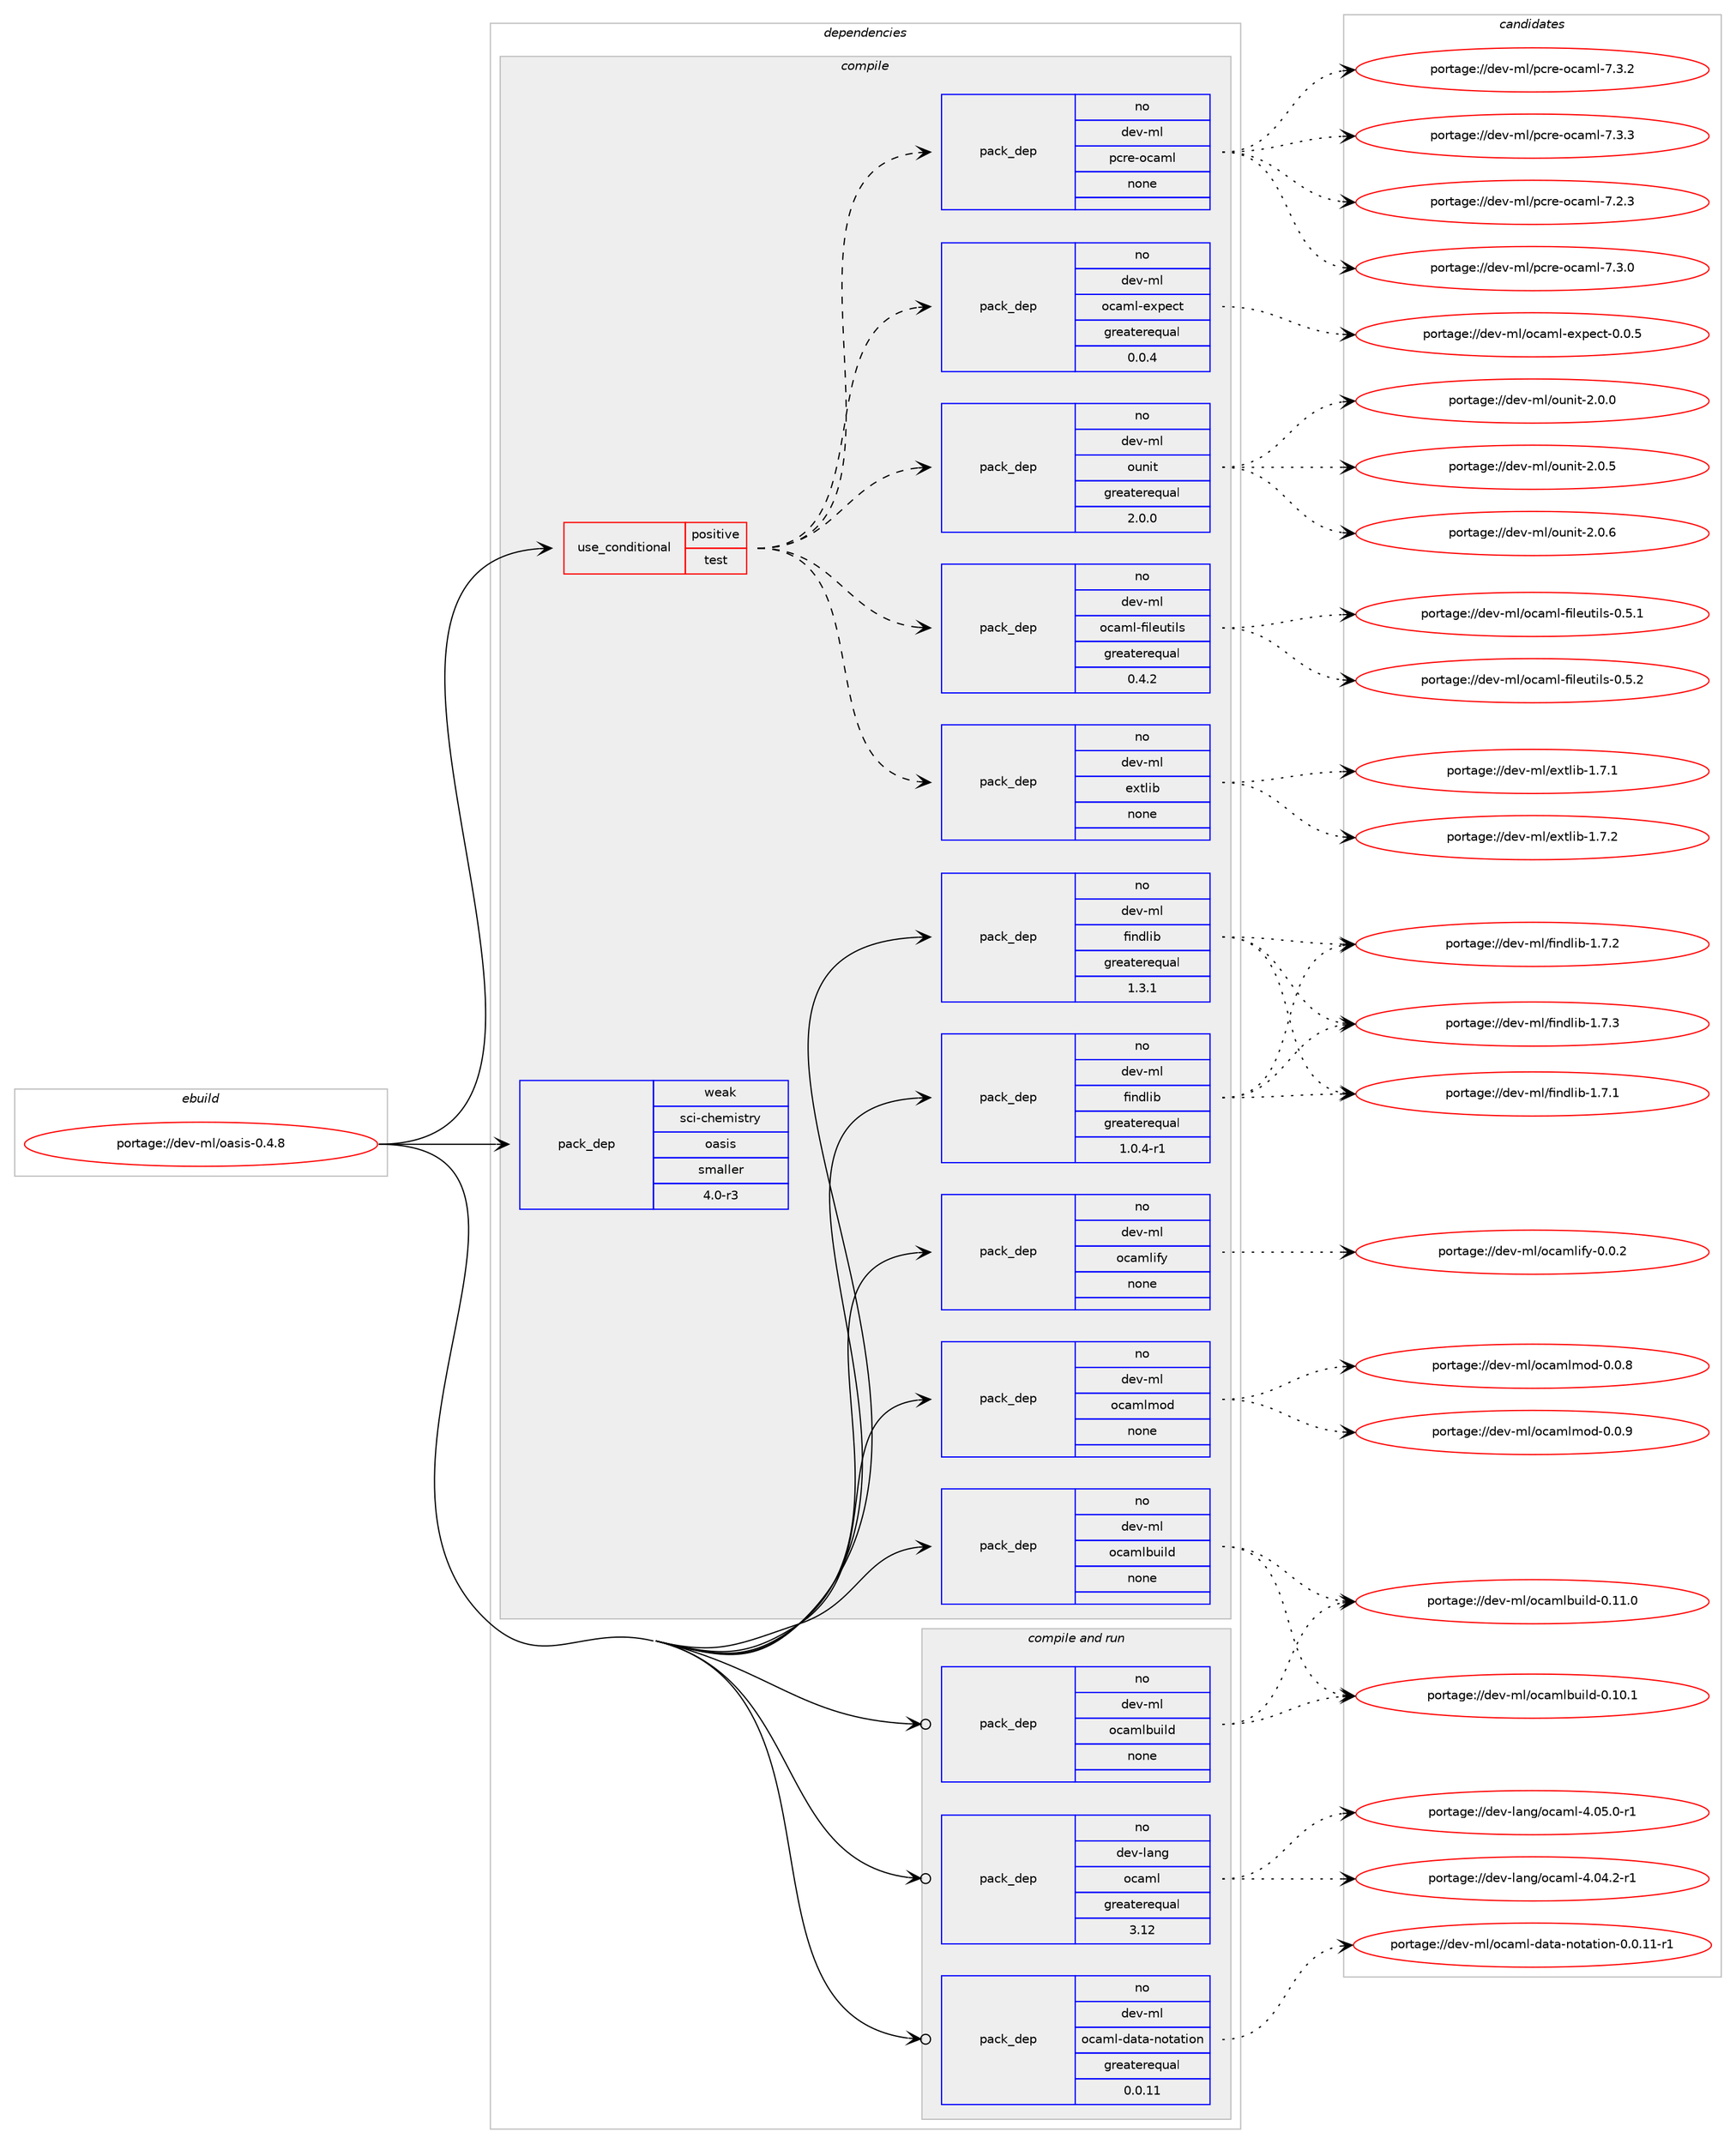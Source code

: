 digraph prolog {

# *************
# Graph options
# *************

newrank=true;
concentrate=true;
compound=true;
graph [rankdir=LR,fontname=Helvetica,fontsize=10,ranksep=1.5];#, ranksep=2.5, nodesep=0.2];
edge  [arrowhead=vee];
node  [fontname=Helvetica,fontsize=10];

# **********
# The ebuild
# **********

subgraph cluster_leftcol {
color=gray;
rank=same;
label=<<i>ebuild</i>>;
id [label="portage://dev-ml/oasis-0.4.8", color=red, width=4, href="../dev-ml/oasis-0.4.8.svg"];
}

# ****************
# The dependencies
# ****************

subgraph cluster_midcol {
color=gray;
label=<<i>dependencies</i>>;
subgraph cluster_compile {
fillcolor="#eeeeee";
style=filled;
label=<<i>compile</i>>;
subgraph cond22418 {
dependency106842 [label=<<TABLE BORDER="0" CELLBORDER="1" CELLSPACING="0" CELLPADDING="4"><TR><TD ROWSPAN="3" CELLPADDING="10">use_conditional</TD></TR><TR><TD>positive</TD></TR><TR><TD>test</TD></TR></TABLE>>, shape=none, color=red];
subgraph pack81263 {
dependency106843 [label=<<TABLE BORDER="0" CELLBORDER="1" CELLSPACING="0" CELLPADDING="4" WIDTH="220"><TR><TD ROWSPAN="6" CELLPADDING="30">pack_dep</TD></TR><TR><TD WIDTH="110">no</TD></TR><TR><TD>dev-ml</TD></TR><TR><TD>ocaml-fileutils</TD></TR><TR><TD>greaterequal</TD></TR><TR><TD>0.4.2</TD></TR></TABLE>>, shape=none, color=blue];
}
dependency106842:e -> dependency106843:w [weight=20,style="dashed",arrowhead="vee"];
subgraph pack81264 {
dependency106844 [label=<<TABLE BORDER="0" CELLBORDER="1" CELLSPACING="0" CELLPADDING="4" WIDTH="220"><TR><TD ROWSPAN="6" CELLPADDING="30">pack_dep</TD></TR><TR><TD WIDTH="110">no</TD></TR><TR><TD>dev-ml</TD></TR><TR><TD>ounit</TD></TR><TR><TD>greaterequal</TD></TR><TR><TD>2.0.0</TD></TR></TABLE>>, shape=none, color=blue];
}
dependency106842:e -> dependency106844:w [weight=20,style="dashed",arrowhead="vee"];
subgraph pack81265 {
dependency106845 [label=<<TABLE BORDER="0" CELLBORDER="1" CELLSPACING="0" CELLPADDING="4" WIDTH="220"><TR><TD ROWSPAN="6" CELLPADDING="30">pack_dep</TD></TR><TR><TD WIDTH="110">no</TD></TR><TR><TD>dev-ml</TD></TR><TR><TD>ocaml-expect</TD></TR><TR><TD>greaterequal</TD></TR><TR><TD>0.0.4</TD></TR></TABLE>>, shape=none, color=blue];
}
dependency106842:e -> dependency106845:w [weight=20,style="dashed",arrowhead="vee"];
subgraph pack81266 {
dependency106846 [label=<<TABLE BORDER="0" CELLBORDER="1" CELLSPACING="0" CELLPADDING="4" WIDTH="220"><TR><TD ROWSPAN="6" CELLPADDING="30">pack_dep</TD></TR><TR><TD WIDTH="110">no</TD></TR><TR><TD>dev-ml</TD></TR><TR><TD>pcre-ocaml</TD></TR><TR><TD>none</TD></TR><TR><TD></TD></TR></TABLE>>, shape=none, color=blue];
}
dependency106842:e -> dependency106846:w [weight=20,style="dashed",arrowhead="vee"];
subgraph pack81267 {
dependency106847 [label=<<TABLE BORDER="0" CELLBORDER="1" CELLSPACING="0" CELLPADDING="4" WIDTH="220"><TR><TD ROWSPAN="6" CELLPADDING="30">pack_dep</TD></TR><TR><TD WIDTH="110">no</TD></TR><TR><TD>dev-ml</TD></TR><TR><TD>extlib</TD></TR><TR><TD>none</TD></TR><TR><TD></TD></TR></TABLE>>, shape=none, color=blue];
}
dependency106842:e -> dependency106847:w [weight=20,style="dashed",arrowhead="vee"];
}
id:e -> dependency106842:w [weight=20,style="solid",arrowhead="vee"];
subgraph pack81268 {
dependency106848 [label=<<TABLE BORDER="0" CELLBORDER="1" CELLSPACING="0" CELLPADDING="4" WIDTH="220"><TR><TD ROWSPAN="6" CELLPADDING="30">pack_dep</TD></TR><TR><TD WIDTH="110">no</TD></TR><TR><TD>dev-ml</TD></TR><TR><TD>findlib</TD></TR><TR><TD>greaterequal</TD></TR><TR><TD>1.0.4-r1</TD></TR></TABLE>>, shape=none, color=blue];
}
id:e -> dependency106848:w [weight=20,style="solid",arrowhead="vee"];
subgraph pack81269 {
dependency106849 [label=<<TABLE BORDER="0" CELLBORDER="1" CELLSPACING="0" CELLPADDING="4" WIDTH="220"><TR><TD ROWSPAN="6" CELLPADDING="30">pack_dep</TD></TR><TR><TD WIDTH="110">no</TD></TR><TR><TD>dev-ml</TD></TR><TR><TD>findlib</TD></TR><TR><TD>greaterequal</TD></TR><TR><TD>1.3.1</TD></TR></TABLE>>, shape=none, color=blue];
}
id:e -> dependency106849:w [weight=20,style="solid",arrowhead="vee"];
subgraph pack81270 {
dependency106850 [label=<<TABLE BORDER="0" CELLBORDER="1" CELLSPACING="0" CELLPADDING="4" WIDTH="220"><TR><TD ROWSPAN="6" CELLPADDING="30">pack_dep</TD></TR><TR><TD WIDTH="110">no</TD></TR><TR><TD>dev-ml</TD></TR><TR><TD>ocamlbuild</TD></TR><TR><TD>none</TD></TR><TR><TD></TD></TR></TABLE>>, shape=none, color=blue];
}
id:e -> dependency106850:w [weight=20,style="solid",arrowhead="vee"];
subgraph pack81271 {
dependency106851 [label=<<TABLE BORDER="0" CELLBORDER="1" CELLSPACING="0" CELLPADDING="4" WIDTH="220"><TR><TD ROWSPAN="6" CELLPADDING="30">pack_dep</TD></TR><TR><TD WIDTH="110">no</TD></TR><TR><TD>dev-ml</TD></TR><TR><TD>ocamlify</TD></TR><TR><TD>none</TD></TR><TR><TD></TD></TR></TABLE>>, shape=none, color=blue];
}
id:e -> dependency106851:w [weight=20,style="solid",arrowhead="vee"];
subgraph pack81272 {
dependency106852 [label=<<TABLE BORDER="0" CELLBORDER="1" CELLSPACING="0" CELLPADDING="4" WIDTH="220"><TR><TD ROWSPAN="6" CELLPADDING="30">pack_dep</TD></TR><TR><TD WIDTH="110">no</TD></TR><TR><TD>dev-ml</TD></TR><TR><TD>ocamlmod</TD></TR><TR><TD>none</TD></TR><TR><TD></TD></TR></TABLE>>, shape=none, color=blue];
}
id:e -> dependency106852:w [weight=20,style="solid",arrowhead="vee"];
subgraph pack81273 {
dependency106853 [label=<<TABLE BORDER="0" CELLBORDER="1" CELLSPACING="0" CELLPADDING="4" WIDTH="220"><TR><TD ROWSPAN="6" CELLPADDING="30">pack_dep</TD></TR><TR><TD WIDTH="110">weak</TD></TR><TR><TD>sci-chemistry</TD></TR><TR><TD>oasis</TD></TR><TR><TD>smaller</TD></TR><TR><TD>4.0-r3</TD></TR></TABLE>>, shape=none, color=blue];
}
id:e -> dependency106853:w [weight=20,style="solid",arrowhead="vee"];
}
subgraph cluster_compileandrun {
fillcolor="#eeeeee";
style=filled;
label=<<i>compile and run</i>>;
subgraph pack81274 {
dependency106854 [label=<<TABLE BORDER="0" CELLBORDER="1" CELLSPACING="0" CELLPADDING="4" WIDTH="220"><TR><TD ROWSPAN="6" CELLPADDING="30">pack_dep</TD></TR><TR><TD WIDTH="110">no</TD></TR><TR><TD>dev-lang</TD></TR><TR><TD>ocaml</TD></TR><TR><TD>greaterequal</TD></TR><TR><TD>3.12</TD></TR></TABLE>>, shape=none, color=blue];
}
id:e -> dependency106854:w [weight=20,style="solid",arrowhead="odotvee"];
subgraph pack81275 {
dependency106855 [label=<<TABLE BORDER="0" CELLBORDER="1" CELLSPACING="0" CELLPADDING="4" WIDTH="220"><TR><TD ROWSPAN="6" CELLPADDING="30">pack_dep</TD></TR><TR><TD WIDTH="110">no</TD></TR><TR><TD>dev-ml</TD></TR><TR><TD>ocaml-data-notation</TD></TR><TR><TD>greaterequal</TD></TR><TR><TD>0.0.11</TD></TR></TABLE>>, shape=none, color=blue];
}
id:e -> dependency106855:w [weight=20,style="solid",arrowhead="odotvee"];
subgraph pack81276 {
dependency106856 [label=<<TABLE BORDER="0" CELLBORDER="1" CELLSPACING="0" CELLPADDING="4" WIDTH="220"><TR><TD ROWSPAN="6" CELLPADDING="30">pack_dep</TD></TR><TR><TD WIDTH="110">no</TD></TR><TR><TD>dev-ml</TD></TR><TR><TD>ocamlbuild</TD></TR><TR><TD>none</TD></TR><TR><TD></TD></TR></TABLE>>, shape=none, color=blue];
}
id:e -> dependency106856:w [weight=20,style="solid",arrowhead="odotvee"];
}
subgraph cluster_run {
fillcolor="#eeeeee";
style=filled;
label=<<i>run</i>>;
}
}

# **************
# The candidates
# **************

subgraph cluster_choices {
rank=same;
color=gray;
label=<<i>candidates</i>>;

subgraph choice81263 {
color=black;
nodesep=1;
choiceportage1001011184510910847111999710910845102105108101117116105108115454846534649 [label="portage://dev-ml/ocaml-fileutils-0.5.1", color=red, width=4,href="../dev-ml/ocaml-fileutils-0.5.1.svg"];
choiceportage1001011184510910847111999710910845102105108101117116105108115454846534650 [label="portage://dev-ml/ocaml-fileutils-0.5.2", color=red, width=4,href="../dev-ml/ocaml-fileutils-0.5.2.svg"];
dependency106843:e -> choiceportage1001011184510910847111999710910845102105108101117116105108115454846534649:w [style=dotted,weight="100"];
dependency106843:e -> choiceportage1001011184510910847111999710910845102105108101117116105108115454846534650:w [style=dotted,weight="100"];
}
subgraph choice81264 {
color=black;
nodesep=1;
choiceportage1001011184510910847111117110105116455046484648 [label="portage://dev-ml/ounit-2.0.0", color=red, width=4,href="../dev-ml/ounit-2.0.0.svg"];
choiceportage1001011184510910847111117110105116455046484653 [label="portage://dev-ml/ounit-2.0.5", color=red, width=4,href="../dev-ml/ounit-2.0.5.svg"];
choiceportage1001011184510910847111117110105116455046484654 [label="portage://dev-ml/ounit-2.0.6", color=red, width=4,href="../dev-ml/ounit-2.0.6.svg"];
dependency106844:e -> choiceportage1001011184510910847111117110105116455046484648:w [style=dotted,weight="100"];
dependency106844:e -> choiceportage1001011184510910847111117110105116455046484653:w [style=dotted,weight="100"];
dependency106844:e -> choiceportage1001011184510910847111117110105116455046484654:w [style=dotted,weight="100"];
}
subgraph choice81265 {
color=black;
nodesep=1;
choiceportage100101118451091084711199971091084510112011210199116454846484653 [label="portage://dev-ml/ocaml-expect-0.0.5", color=red, width=4,href="../dev-ml/ocaml-expect-0.0.5.svg"];
dependency106845:e -> choiceportage100101118451091084711199971091084510112011210199116454846484653:w [style=dotted,weight="100"];
}
subgraph choice81266 {
color=black;
nodesep=1;
choiceportage100101118451091084711299114101451119997109108455546504651 [label="portage://dev-ml/pcre-ocaml-7.2.3", color=red, width=4,href="../dev-ml/pcre-ocaml-7.2.3.svg"];
choiceportage100101118451091084711299114101451119997109108455546514648 [label="portage://dev-ml/pcre-ocaml-7.3.0", color=red, width=4,href="../dev-ml/pcre-ocaml-7.3.0.svg"];
choiceportage100101118451091084711299114101451119997109108455546514650 [label="portage://dev-ml/pcre-ocaml-7.3.2", color=red, width=4,href="../dev-ml/pcre-ocaml-7.3.2.svg"];
choiceportage100101118451091084711299114101451119997109108455546514651 [label="portage://dev-ml/pcre-ocaml-7.3.3", color=red, width=4,href="../dev-ml/pcre-ocaml-7.3.3.svg"];
dependency106846:e -> choiceportage100101118451091084711299114101451119997109108455546504651:w [style=dotted,weight="100"];
dependency106846:e -> choiceportage100101118451091084711299114101451119997109108455546514648:w [style=dotted,weight="100"];
dependency106846:e -> choiceportage100101118451091084711299114101451119997109108455546514650:w [style=dotted,weight="100"];
dependency106846:e -> choiceportage100101118451091084711299114101451119997109108455546514651:w [style=dotted,weight="100"];
}
subgraph choice81267 {
color=black;
nodesep=1;
choiceportage100101118451091084710112011610810598454946554649 [label="portage://dev-ml/extlib-1.7.1", color=red, width=4,href="../dev-ml/extlib-1.7.1.svg"];
choiceportage100101118451091084710112011610810598454946554650 [label="portage://dev-ml/extlib-1.7.2", color=red, width=4,href="../dev-ml/extlib-1.7.2.svg"];
dependency106847:e -> choiceportage100101118451091084710112011610810598454946554649:w [style=dotted,weight="100"];
dependency106847:e -> choiceportage100101118451091084710112011610810598454946554650:w [style=dotted,weight="100"];
}
subgraph choice81268 {
color=black;
nodesep=1;
choiceportage100101118451091084710210511010010810598454946554649 [label="portage://dev-ml/findlib-1.7.1", color=red, width=4,href="../dev-ml/findlib-1.7.1.svg"];
choiceportage100101118451091084710210511010010810598454946554650 [label="portage://dev-ml/findlib-1.7.2", color=red, width=4,href="../dev-ml/findlib-1.7.2.svg"];
choiceportage100101118451091084710210511010010810598454946554651 [label="portage://dev-ml/findlib-1.7.3", color=red, width=4,href="../dev-ml/findlib-1.7.3.svg"];
dependency106848:e -> choiceportage100101118451091084710210511010010810598454946554649:w [style=dotted,weight="100"];
dependency106848:e -> choiceportage100101118451091084710210511010010810598454946554650:w [style=dotted,weight="100"];
dependency106848:e -> choiceportage100101118451091084710210511010010810598454946554651:w [style=dotted,weight="100"];
}
subgraph choice81269 {
color=black;
nodesep=1;
choiceportage100101118451091084710210511010010810598454946554649 [label="portage://dev-ml/findlib-1.7.1", color=red, width=4,href="../dev-ml/findlib-1.7.1.svg"];
choiceportage100101118451091084710210511010010810598454946554650 [label="portage://dev-ml/findlib-1.7.2", color=red, width=4,href="../dev-ml/findlib-1.7.2.svg"];
choiceportage100101118451091084710210511010010810598454946554651 [label="portage://dev-ml/findlib-1.7.3", color=red, width=4,href="../dev-ml/findlib-1.7.3.svg"];
dependency106849:e -> choiceportage100101118451091084710210511010010810598454946554649:w [style=dotted,weight="100"];
dependency106849:e -> choiceportage100101118451091084710210511010010810598454946554650:w [style=dotted,weight="100"];
dependency106849:e -> choiceportage100101118451091084710210511010010810598454946554651:w [style=dotted,weight="100"];
}
subgraph choice81270 {
color=black;
nodesep=1;
choiceportage100101118451091084711199971091089811710510810045484649484649 [label="portage://dev-ml/ocamlbuild-0.10.1", color=red, width=4,href="../dev-ml/ocamlbuild-0.10.1.svg"];
choiceportage100101118451091084711199971091089811710510810045484649494648 [label="portage://dev-ml/ocamlbuild-0.11.0", color=red, width=4,href="../dev-ml/ocamlbuild-0.11.0.svg"];
dependency106850:e -> choiceportage100101118451091084711199971091089811710510810045484649484649:w [style=dotted,weight="100"];
dependency106850:e -> choiceportage100101118451091084711199971091089811710510810045484649494648:w [style=dotted,weight="100"];
}
subgraph choice81271 {
color=black;
nodesep=1;
choiceportage10010111845109108471119997109108105102121454846484650 [label="portage://dev-ml/ocamlify-0.0.2", color=red, width=4,href="../dev-ml/ocamlify-0.0.2.svg"];
dependency106851:e -> choiceportage10010111845109108471119997109108105102121454846484650:w [style=dotted,weight="100"];
}
subgraph choice81272 {
color=black;
nodesep=1;
choiceportage10010111845109108471119997109108109111100454846484656 [label="portage://dev-ml/ocamlmod-0.0.8", color=red, width=4,href="../dev-ml/ocamlmod-0.0.8.svg"];
choiceportage10010111845109108471119997109108109111100454846484657 [label="portage://dev-ml/ocamlmod-0.0.9", color=red, width=4,href="../dev-ml/ocamlmod-0.0.9.svg"];
dependency106852:e -> choiceportage10010111845109108471119997109108109111100454846484656:w [style=dotted,weight="100"];
dependency106852:e -> choiceportage10010111845109108471119997109108109111100454846484657:w [style=dotted,weight="100"];
}
subgraph choice81273 {
color=black;
nodesep=1;
}
subgraph choice81274 {
color=black;
nodesep=1;
choiceportage1001011184510897110103471119997109108455246485246504511449 [label="portage://dev-lang/ocaml-4.04.2-r1", color=red, width=4,href="../dev-lang/ocaml-4.04.2-r1.svg"];
choiceportage1001011184510897110103471119997109108455246485346484511449 [label="portage://dev-lang/ocaml-4.05.0-r1", color=red, width=4,href="../dev-lang/ocaml-4.05.0-r1.svg"];
dependency106854:e -> choiceportage1001011184510897110103471119997109108455246485246504511449:w [style=dotted,weight="100"];
dependency106854:e -> choiceportage1001011184510897110103471119997109108455246485346484511449:w [style=dotted,weight="100"];
}
subgraph choice81275 {
color=black;
nodesep=1;
choiceportage100101118451091084711199971091084510097116974511011111697116105111110454846484649494511449 [label="portage://dev-ml/ocaml-data-notation-0.0.11-r1", color=red, width=4,href="../dev-ml/ocaml-data-notation-0.0.11-r1.svg"];
dependency106855:e -> choiceportage100101118451091084711199971091084510097116974511011111697116105111110454846484649494511449:w [style=dotted,weight="100"];
}
subgraph choice81276 {
color=black;
nodesep=1;
choiceportage100101118451091084711199971091089811710510810045484649484649 [label="portage://dev-ml/ocamlbuild-0.10.1", color=red, width=4,href="../dev-ml/ocamlbuild-0.10.1.svg"];
choiceportage100101118451091084711199971091089811710510810045484649494648 [label="portage://dev-ml/ocamlbuild-0.11.0", color=red, width=4,href="../dev-ml/ocamlbuild-0.11.0.svg"];
dependency106856:e -> choiceportage100101118451091084711199971091089811710510810045484649484649:w [style=dotted,weight="100"];
dependency106856:e -> choiceportage100101118451091084711199971091089811710510810045484649494648:w [style=dotted,weight="100"];
}
}

}
